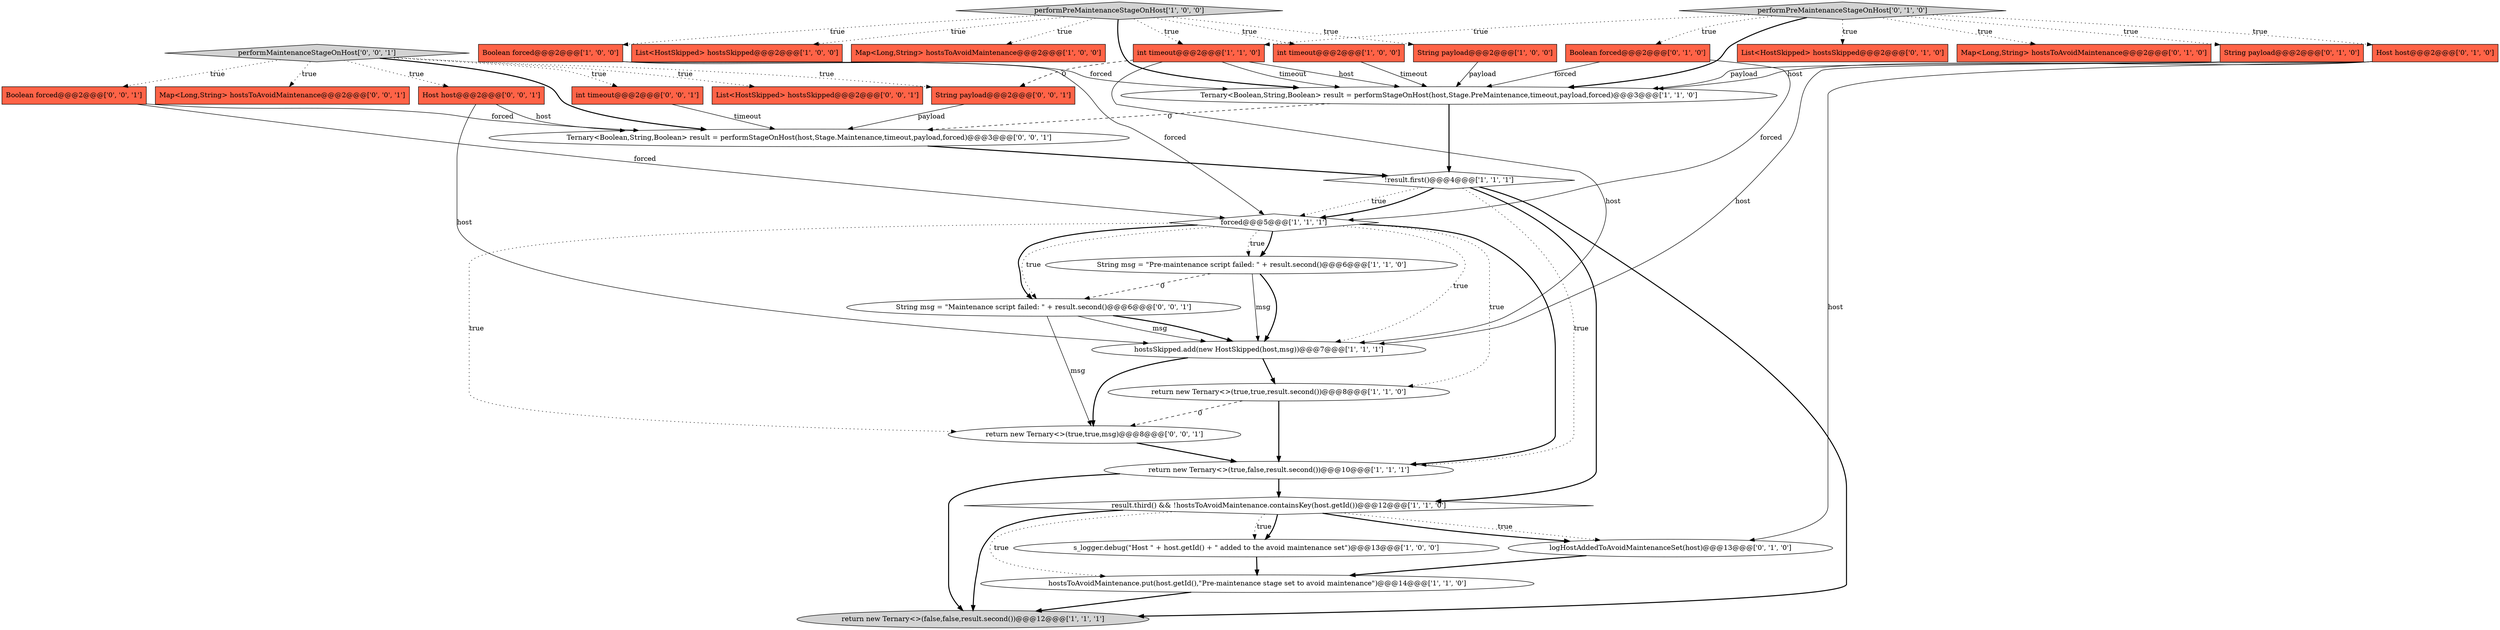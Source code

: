 digraph {
6 [style = filled, label = "int timeout@@@2@@@['1', '0', '0']", fillcolor = tomato, shape = box image = "AAA0AAABBB1BBB"];
34 [style = filled, label = "String payload@@@2@@@['0', '0', '1']", fillcolor = tomato, shape = box image = "AAA0AAABBB3BBB"];
23 [style = filled, label = "String payload@@@2@@@['0', '1', '0']", fillcolor = tomato, shape = box image = "AAA0AAABBB2BBB"];
14 [style = filled, label = "String payload@@@2@@@['1', '0', '0']", fillcolor = tomato, shape = box image = "AAA0AAABBB1BBB"];
11 [style = filled, label = "hostsToAvoidMaintenance.put(host.getId(),\"Pre-maintenance stage set to avoid maintenance\")@@@14@@@['1', '1', '0']", fillcolor = white, shape = ellipse image = "AAA0AAABBB1BBB"];
10 [style = filled, label = "s_logger.debug(\"Host \" + host.getId() + \" added to the avoid maintenance set\")@@@13@@@['1', '0', '0']", fillcolor = white, shape = ellipse image = "AAA0AAABBB1BBB"];
25 [style = filled, label = "performMaintenanceStageOnHost['0', '0', '1']", fillcolor = lightgray, shape = diamond image = "AAA0AAABBB3BBB"];
19 [style = filled, label = "logHostAddedToAvoidMaintenanceSet(host)@@@13@@@['0', '1', '0']", fillcolor = white, shape = ellipse image = "AAA0AAABBB2BBB"];
27 [style = filled, label = "Ternary<Boolean,String,Boolean> result = performStageOnHost(host,Stage.Maintenance,timeout,payload,forced)@@@3@@@['0', '0', '1']", fillcolor = white, shape = ellipse image = "AAA0AAABBB3BBB"];
2 [style = filled, label = "performPreMaintenanceStageOnHost['1', '0', '0']", fillcolor = lightgray, shape = diamond image = "AAA0AAABBB1BBB"];
17 [style = filled, label = "int timeout@@@2@@@['1', '1', '0']", fillcolor = tomato, shape = box image = "AAA0AAABBB1BBB"];
30 [style = filled, label = "Map<Long,String> hostsToAvoidMaintenance@@@2@@@['0', '0', '1']", fillcolor = tomato, shape = box image = "AAA0AAABBB3BBB"];
3 [style = filled, label = "return new Ternary<>(true,true,result.second())@@@8@@@['1', '1', '0']", fillcolor = white, shape = ellipse image = "AAA0AAABBB1BBB"];
15 [style = filled, label = "String msg = \"Pre-maintenance script failed: \" + result.second()@@@6@@@['1', '1', '0']", fillcolor = white, shape = ellipse image = "AAA0AAABBB1BBB"];
4 [style = filled, label = "List<HostSkipped> hostsSkipped@@@2@@@['1', '0', '0']", fillcolor = tomato, shape = box image = "AAA0AAABBB1BBB"];
5 [style = filled, label = "hostsSkipped.add(new HostSkipped(host,msg))@@@7@@@['1', '1', '1']", fillcolor = white, shape = ellipse image = "AAA0AAABBB1BBB"];
7 [style = filled, label = "return new Ternary<>(true,false,result.second())@@@10@@@['1', '1', '1']", fillcolor = white, shape = ellipse image = "AAA0AAABBB1BBB"];
18 [style = filled, label = "Boolean forced@@@2@@@['0', '1', '0']", fillcolor = tomato, shape = box image = "AAA0AAABBB2BBB"];
29 [style = filled, label = "return new Ternary<>(true,true,msg)@@@8@@@['0', '0', '1']", fillcolor = white, shape = ellipse image = "AAA0AAABBB3BBB"];
12 [style = filled, label = "result.third() && !hostsToAvoidMaintenance.containsKey(host.getId())@@@12@@@['1', '1', '0']", fillcolor = white, shape = diamond image = "AAA0AAABBB1BBB"];
8 [style = filled, label = "Ternary<Boolean,String,Boolean> result = performStageOnHost(host,Stage.PreMaintenance,timeout,payload,forced)@@@3@@@['1', '1', '0']", fillcolor = white, shape = ellipse image = "AAA0AAABBB1BBB"];
26 [style = filled, label = "int timeout@@@2@@@['0', '0', '1']", fillcolor = tomato, shape = box image = "AAA0AAABBB3BBB"];
21 [style = filled, label = "Host host@@@2@@@['0', '1', '0']", fillcolor = tomato, shape = box image = "AAA0AAABBB2BBB"];
22 [style = filled, label = "List<HostSkipped> hostsSkipped@@@2@@@['0', '1', '0']", fillcolor = tomato, shape = box image = "AAA0AAABBB2BBB"];
28 [style = filled, label = "Host host@@@2@@@['0', '0', '1']", fillcolor = tomato, shape = box image = "AAA0AAABBB3BBB"];
9 [style = filled, label = "Map<Long,String> hostsToAvoidMaintenance@@@2@@@['1', '0', '0']", fillcolor = tomato, shape = box image = "AAA0AAABBB1BBB"];
31 [style = filled, label = "String msg = \"Maintenance script failed: \" + result.second()@@@6@@@['0', '0', '1']", fillcolor = white, shape = ellipse image = "AAA0AAABBB3BBB"];
24 [style = filled, label = "Map<Long,String> hostsToAvoidMaintenance@@@2@@@['0', '1', '0']", fillcolor = tomato, shape = box image = "AAA0AAABBB2BBB"];
0 [style = filled, label = "return new Ternary<>(false,false,result.second())@@@12@@@['1', '1', '1']", fillcolor = lightgray, shape = ellipse image = "AAA0AAABBB1BBB"];
20 [style = filled, label = "performPreMaintenanceStageOnHost['0', '1', '0']", fillcolor = lightgray, shape = diamond image = "AAA0AAABBB2BBB"];
16 [style = filled, label = "!result.first()@@@4@@@['1', '1', '1']", fillcolor = white, shape = diamond image = "AAA0AAABBB1BBB"];
32 [style = filled, label = "Boolean forced@@@2@@@['0', '0', '1']", fillcolor = tomato, shape = box image = "AAA0AAABBB3BBB"];
13 [style = filled, label = "forced@@@5@@@['1', '1', '1']", fillcolor = white, shape = diamond image = "AAA0AAABBB1BBB"];
1 [style = filled, label = "Boolean forced@@@2@@@['1', '0', '0']", fillcolor = tomato, shape = box image = "AAA0AAABBB1BBB"];
33 [style = filled, label = "List<HostSkipped> hostsSkipped@@@2@@@['0', '0', '1']", fillcolor = tomato, shape = box image = "AAA0AAABBB3BBB"];
8->16 [style = bold, label=""];
12->10 [style = dotted, label="true"];
25->30 [style = dotted, label="true"];
12->0 [style = bold, label=""];
2->17 [style = dotted, label="true"];
13->29 [style = dotted, label="true"];
34->27 [style = solid, label="payload"];
13->15 [style = bold, label=""];
31->29 [style = solid, label="msg"];
13->7 [style = bold, label=""];
2->4 [style = dotted, label="true"];
32->27 [style = solid, label="forced"];
13->31 [style = dotted, label="true"];
32->13 [style = solid, label="forced"];
6->8 [style = solid, label="timeout"];
20->21 [style = dotted, label="true"];
3->29 [style = dashed, label="0"];
20->18 [style = dotted, label="true"];
12->11 [style = dotted, label="true"];
11->0 [style = bold, label=""];
2->9 [style = dotted, label="true"];
12->19 [style = dotted, label="true"];
14->8 [style = solid, label="payload"];
16->0 [style = bold, label=""];
20->17 [style = dotted, label="true"];
28->27 [style = solid, label="host"];
20->8 [style = bold, label=""];
13->31 [style = bold, label=""];
10->11 [style = bold, label=""];
1->8 [style = solid, label="forced"];
16->13 [style = dotted, label="true"];
2->6 [style = dotted, label="true"];
20->24 [style = dotted, label="true"];
25->26 [style = dotted, label="true"];
16->13 [style = bold, label=""];
3->7 [style = bold, label=""];
28->5 [style = solid, label="host"];
16->7 [style = dotted, label="true"];
2->14 [style = dotted, label="true"];
25->32 [style = dotted, label="true"];
8->27 [style = dashed, label="0"];
17->8 [style = solid, label="host"];
2->8 [style = bold, label=""];
27->16 [style = bold, label=""];
20->23 [style = dotted, label="true"];
25->28 [style = dotted, label="true"];
16->12 [style = bold, label=""];
2->1 [style = dotted, label="true"];
12->10 [style = bold, label=""];
25->34 [style = dotted, label="true"];
21->19 [style = solid, label="host"];
7->12 [style = bold, label=""];
19->11 [style = bold, label=""];
26->27 [style = solid, label="timeout"];
1->13 [style = solid, label="forced"];
18->13 [style = solid, label="forced"];
21->8 [style = solid, label="host"];
12->19 [style = bold, label=""];
18->8 [style = solid, label="forced"];
31->5 [style = bold, label=""];
15->5 [style = bold, label=""];
7->0 [style = bold, label=""];
13->3 [style = dotted, label="true"];
29->7 [style = bold, label=""];
5->29 [style = bold, label=""];
20->22 [style = dotted, label="true"];
25->33 [style = dotted, label="true"];
15->31 [style = dashed, label="0"];
17->5 [style = solid, label="host"];
17->8 [style = solid, label="timeout"];
13->15 [style = dotted, label="true"];
17->34 [style = dashed, label="0"];
5->3 [style = bold, label=""];
13->5 [style = dotted, label="true"];
23->8 [style = solid, label="payload"];
25->27 [style = bold, label=""];
15->5 [style = solid, label="msg"];
31->5 [style = solid, label="msg"];
21->5 [style = solid, label="host"];
}
